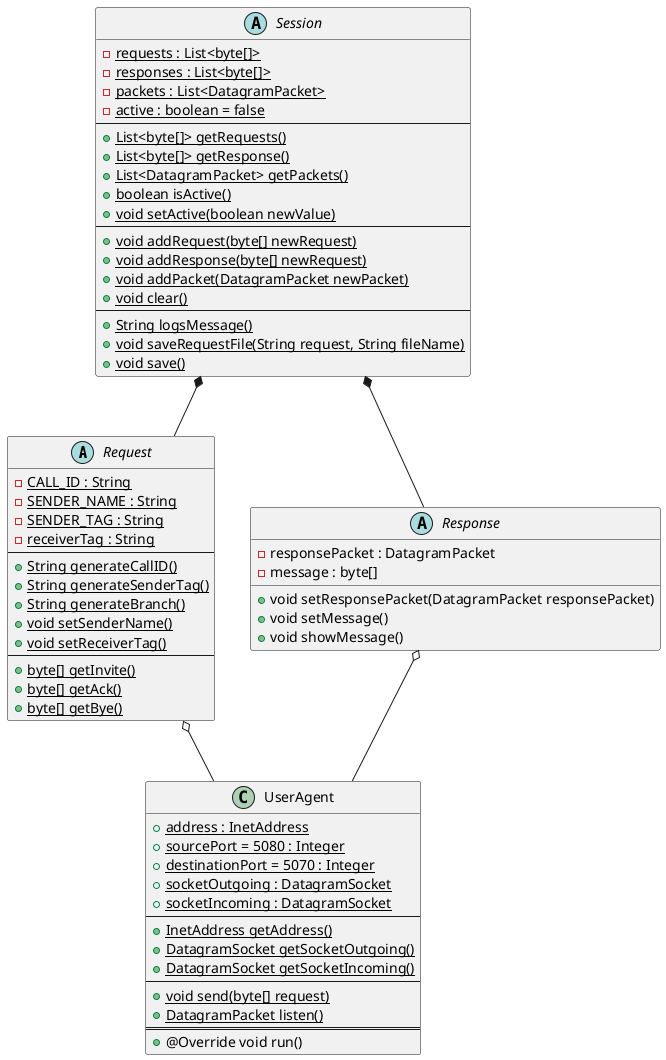@startuml

abstract class Request {
    - {static} CALL_ID : String
    - {static} SENDER_NAME : String
    - {static} SENDER_TAG : String
    - {static} receiverTag : String
    --
    + {static} String generateCallID()
    + {static} String generateSenderTag()
    + {static} String generateBranch()
    + {static} void setSenderName()
    + {static} void setReceiverTag()
    --
    + {static} byte[] getInvite()
    + {static} byte[] getAck()
    + {static} byte[] getBye()
}

abstract class Response {
    - responsePacket : DatagramPacket
    - message : byte[]
    + void setResponsePacket(DatagramPacket responsePacket)
    + void setMessage()
    + void showMessage()
}

class UserAgent{
    + {static} address : InetAddress
    + {static} sourcePort = 5080 : Integer
    + {static} destinationPort = 5070 : Integer
    + {static} socketOutgoing : DatagramSocket
    + {static} socketIncoming : DatagramSocket
    --
    + {static} InetAddress getAddress()
    + {static} DatagramSocket getSocketOutgoing()
    + {static} DatagramSocket getSocketIncoming()
    --
    + {static} void send(byte[] request)
    + {static} DatagramPacket listen()
    ==
    + @Override void run()
}

abstract class Session{
    - {static} requests : List<byte[]>
    - {static} responses : List<byte[]>
    - {static} packets : List<DatagramPacket>
    - {static} active : boolean = false
    --
    + {static} List<byte[]> getRequests()
    + {static} List<byte[]> getResponse()
    + {static} List<DatagramPacket> getPackets()
    + {static} boolean isActive()
    + {static} void setActive(boolean newValue)
    --
    + {static} void addRequest(byte[] newRequest)
    + {static} void addResponse(byte[] newRequest)
    + {static} void addPacket(DatagramPacket newPacket)
    + {static} void clear()
    --
    + {static} String logsMessage()
    + {static} void saveRequestFile(String request, String fileName)
    + {static} void save()
}

Session *-- Request
Session *-- Response
Request o-- UserAgent
Response o-- UserAgent

@enduml